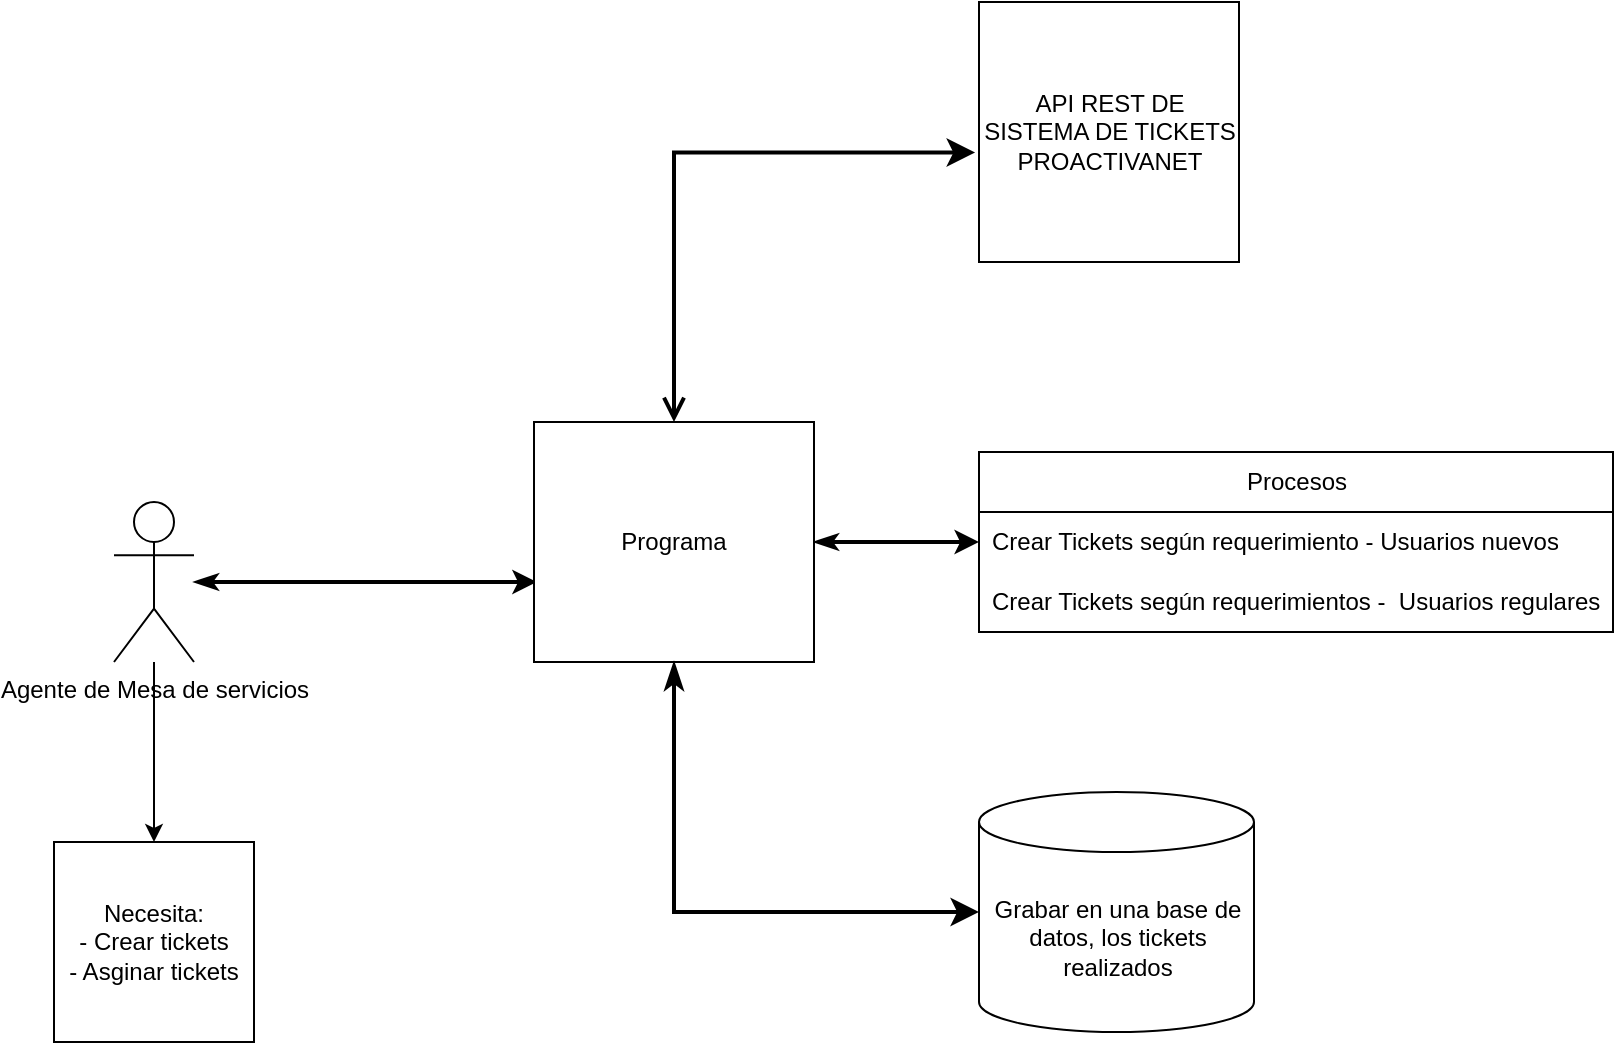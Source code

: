 <mxfile>
    <diagram id="vIvdUKGvmVvVUyEQU7Ek" name="Página-1">
        <mxGraphModel dx="1071" dy="678" grid="1" gridSize="10" guides="1" tooltips="1" connect="1" arrows="1" fold="1" page="1" pageScale="1" pageWidth="827" pageHeight="1169" math="0" shadow="0">
            <root>
                <mxCell id="0"/>
                <mxCell id="1" parent="0"/>
                <mxCell id="2" value="API REST DE SISTEMA DE TICKETS PROACTIVANET" style="whiteSpace=wrap;html=1;aspect=fixed;" vertex="1" parent="1">
                    <mxGeometry x="522.5" y="70" width="130" height="130" as="geometry"/>
                </mxCell>
                <mxCell id="5" style="edgeStyle=none;html=1;entryX=0.5;entryY=0;entryDx=0;entryDy=0;" edge="1" parent="1" source="3" target="4">
                    <mxGeometry relative="1" as="geometry"/>
                </mxCell>
                <mxCell id="8" style="edgeStyle=none;html=1;entryX=0.01;entryY=0.667;entryDx=0;entryDy=0;entryPerimeter=0;strokeWidth=2;startArrow=classicThin;startFill=1;" edge="1" parent="1" source="3" target="7">
                    <mxGeometry relative="1" as="geometry"/>
                </mxCell>
                <mxCell id="3" value="Agente de Mesa de servicios" style="shape=umlActor;verticalLabelPosition=bottom;verticalAlign=top;html=1;outlineConnect=0;" vertex="1" parent="1">
                    <mxGeometry x="90" y="320" width="40" height="80" as="geometry"/>
                </mxCell>
                <mxCell id="4" value="Necesita:&lt;br&gt;- Crear tickets&lt;br&gt;- Asginar tickets" style="whiteSpace=wrap;html=1;aspect=fixed;" vertex="1" parent="1">
                    <mxGeometry x="60" y="490" width="100" height="100" as="geometry"/>
                </mxCell>
                <mxCell id="18" style="edgeStyle=none;html=1;entryX=0;entryY=0.5;entryDx=0;entryDy=0;strokeWidth=2;startArrow=classicThin;startFill=1;" edge="1" parent="1" source="7" target="14">
                    <mxGeometry relative="1" as="geometry"/>
                </mxCell>
                <mxCell id="7" value="Programa" style="rounded=0;whiteSpace=wrap;html=1;" vertex="1" parent="1">
                    <mxGeometry x="300" y="280" width="140" height="120" as="geometry"/>
                </mxCell>
                <mxCell id="9" value="" style="edgeStyle=elbowEdgeStyle;elbow=horizontal;endArrow=classic;html=1;curved=0;rounded=0;endSize=8;startSize=8;exitX=0.5;exitY=0;exitDx=0;exitDy=0;entryX=-0.015;entryY=0.579;entryDx=0;entryDy=0;entryPerimeter=0;strokeWidth=2;startArrow=open;startFill=0;" edge="1" parent="1" source="7" target="2">
                    <mxGeometry width="50" height="50" relative="1" as="geometry">
                        <mxPoint x="340" y="220" as="sourcePoint"/>
                        <mxPoint x="390" y="170" as="targetPoint"/>
                        <Array as="points">
                            <mxPoint x="370" y="230"/>
                        </Array>
                    </mxGeometry>
                </mxCell>
                <mxCell id="11" value="Grabar en una base de datos, los tickets realizados" style="shape=cylinder3;whiteSpace=wrap;html=1;boundedLbl=1;backgroundOutline=1;size=15;" vertex="1" parent="1">
                    <mxGeometry x="522.5" y="465" width="137.5" height="120" as="geometry"/>
                </mxCell>
                <mxCell id="12" value="" style="edgeStyle=elbowEdgeStyle;elbow=horizontal;endArrow=classic;html=1;curved=0;rounded=0;endSize=8;startSize=8;strokeWidth=2;entryX=0;entryY=0.5;entryDx=0;entryDy=0;entryPerimeter=0;exitX=0.5;exitY=1;exitDx=0;exitDy=0;startArrow=classicThin;startFill=1;" edge="1" parent="1" source="7" target="11">
                    <mxGeometry width="50" height="50" relative="1" as="geometry">
                        <mxPoint x="380" y="520" as="sourcePoint"/>
                        <mxPoint x="430" y="470" as="targetPoint"/>
                        <Array as="points">
                            <mxPoint x="370" y="470"/>
                        </Array>
                    </mxGeometry>
                </mxCell>
                <mxCell id="13" value="Procesos" style="swimlane;fontStyle=0;childLayout=stackLayout;horizontal=1;startSize=30;horizontalStack=0;resizeParent=1;resizeParentMax=0;resizeLast=0;collapsible=1;marginBottom=0;whiteSpace=wrap;html=1;" vertex="1" parent="1">
                    <mxGeometry x="522.5" y="295" width="317" height="90" as="geometry"/>
                </mxCell>
                <mxCell id="14" value="Crear Tickets según requerimiento - Usuarios nuevos" style="text;strokeColor=none;fillColor=none;align=left;verticalAlign=middle;spacingLeft=4;spacingRight=4;overflow=hidden;points=[[0,0.5],[1,0.5]];portConstraint=eastwest;rotatable=0;whiteSpace=wrap;html=1;" vertex="1" parent="13">
                    <mxGeometry y="30" width="317" height="30" as="geometry"/>
                </mxCell>
                <mxCell id="15" value="Crear Tickets según requerimientos -&amp;nbsp; Usuarios regulares" style="text;strokeColor=none;fillColor=none;align=left;verticalAlign=middle;spacingLeft=4;spacingRight=4;overflow=hidden;points=[[0,0.5],[1,0.5]];portConstraint=eastwest;rotatable=0;whiteSpace=wrap;html=1;" vertex="1" parent="13">
                    <mxGeometry y="60" width="317" height="30" as="geometry"/>
                </mxCell>
            </root>
        </mxGraphModel>
    </diagram>
</mxfile>